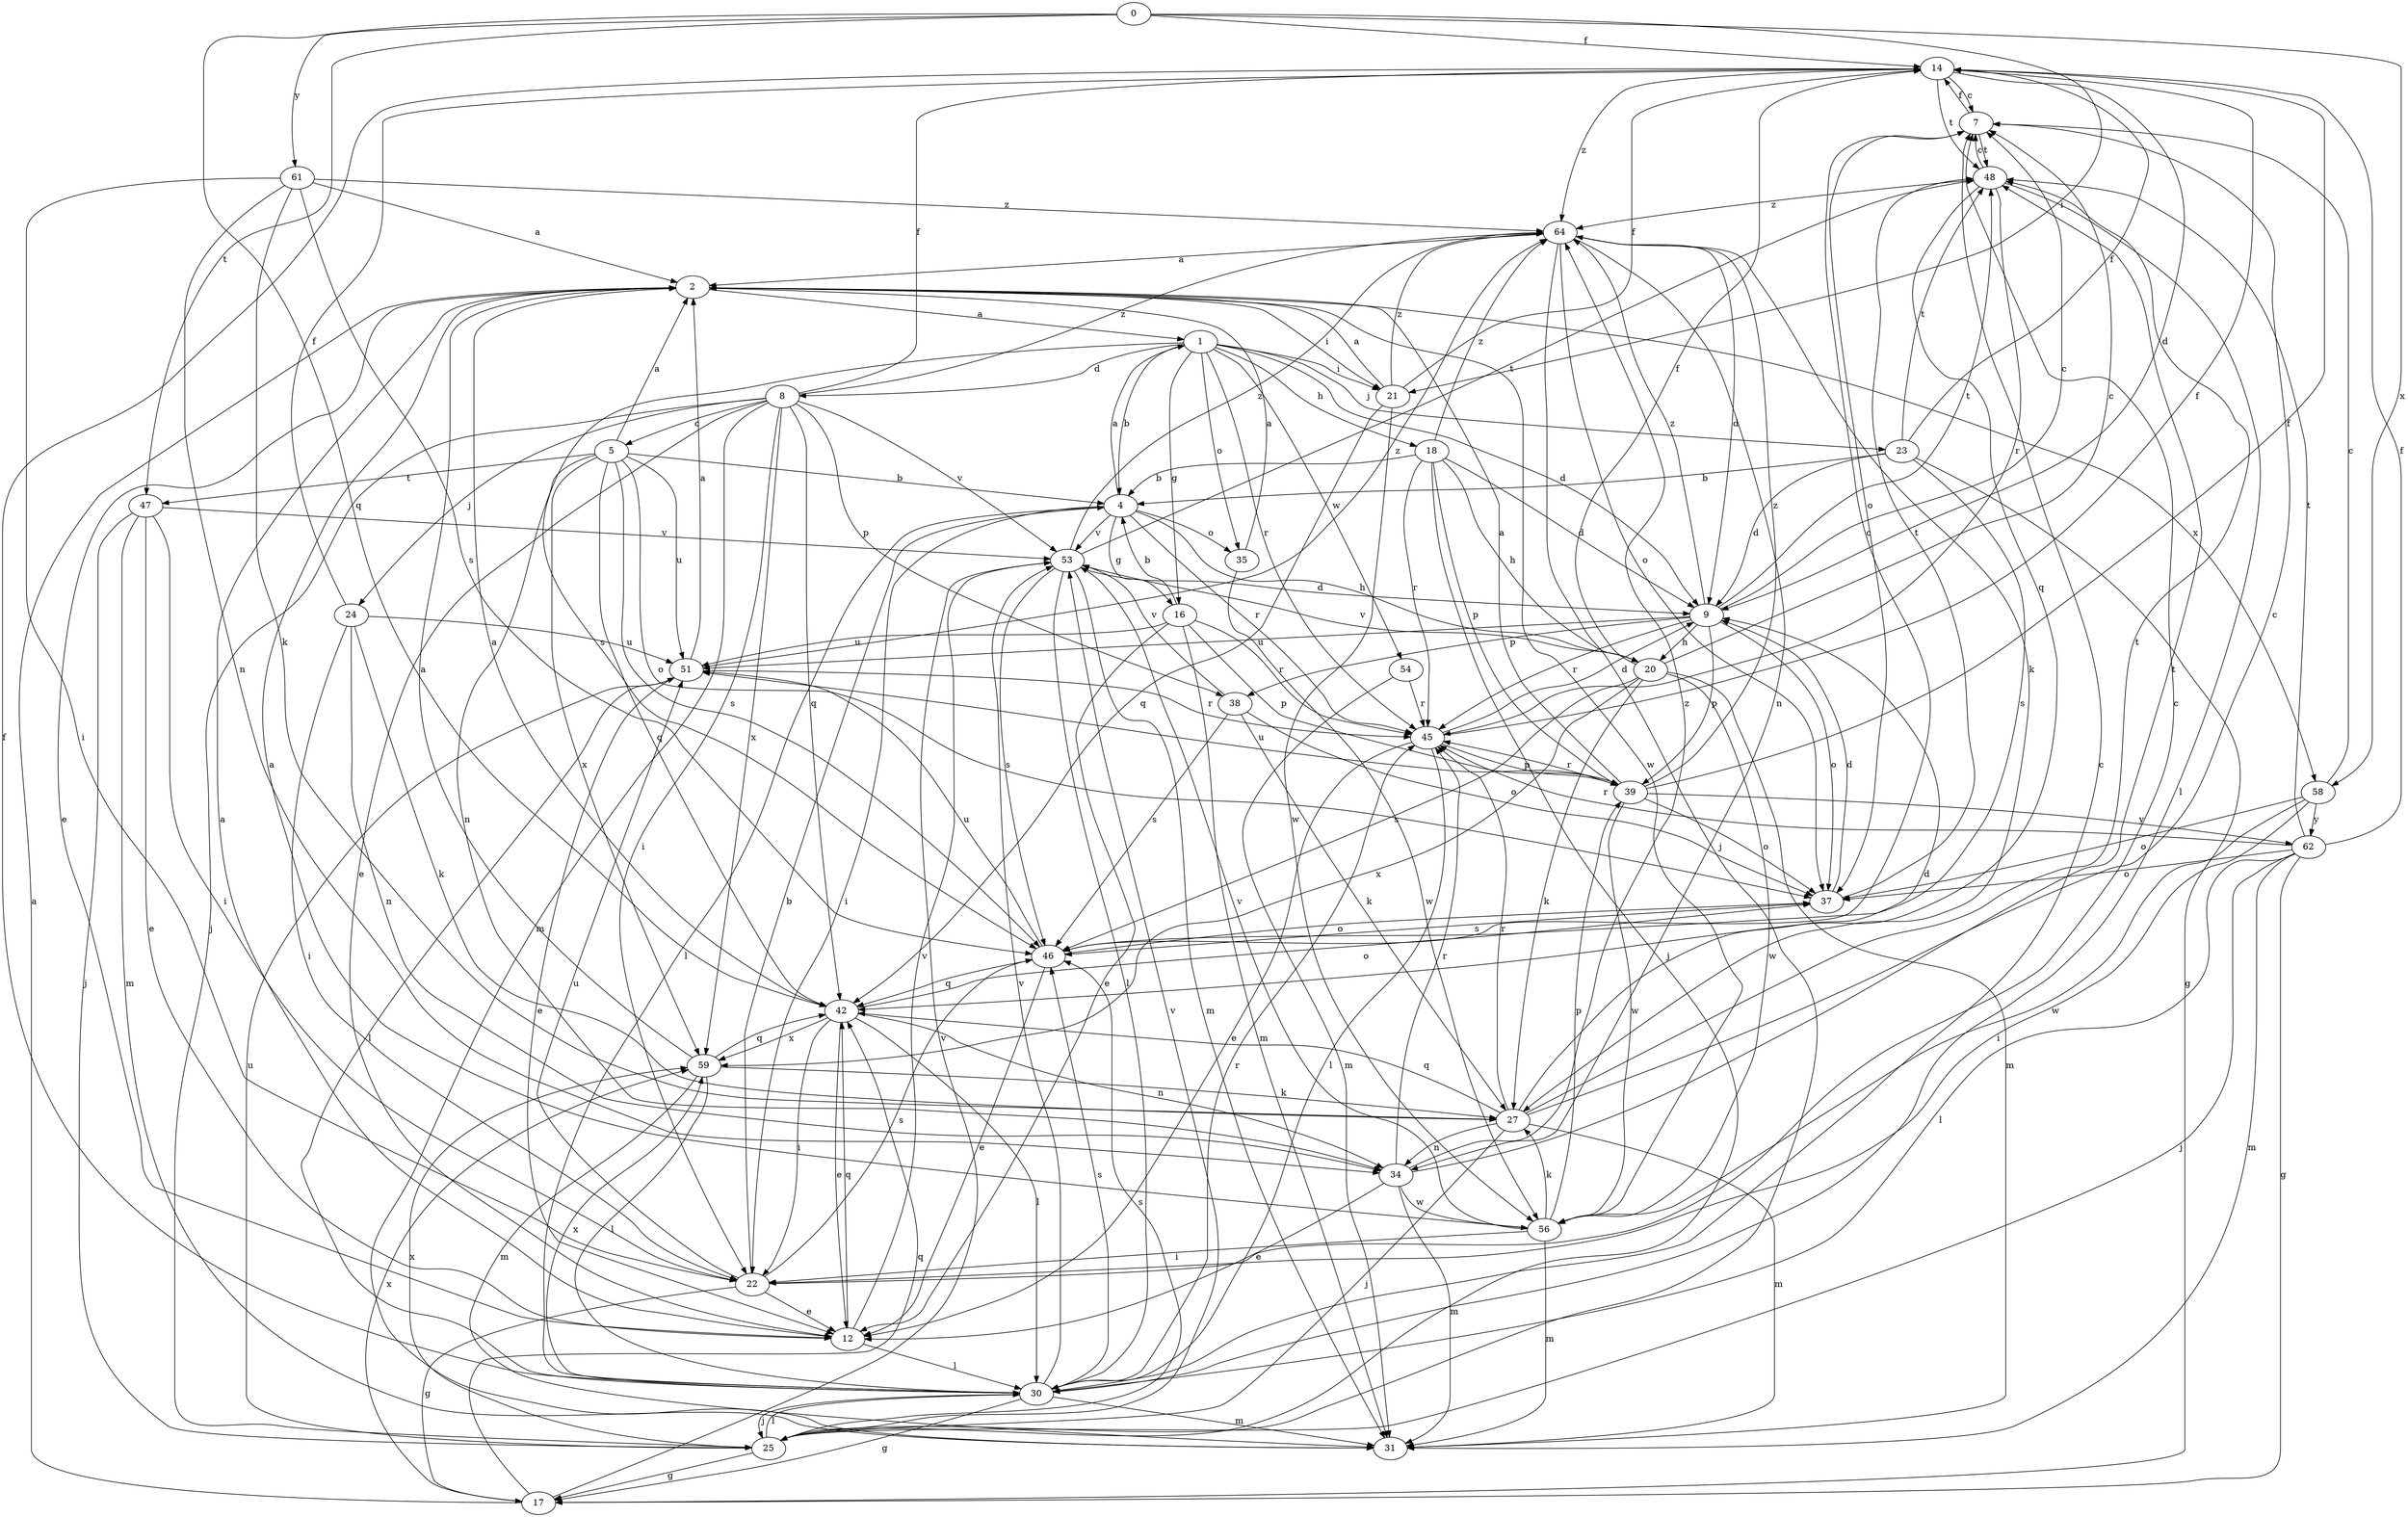 strict digraph  {
0;
1;
2;
4;
5;
7;
8;
9;
12;
14;
16;
17;
18;
20;
21;
22;
23;
24;
25;
27;
30;
31;
34;
35;
37;
38;
39;
42;
45;
46;
47;
48;
51;
53;
54;
56;
58;
59;
61;
62;
64;
0 -> 14  [label=f];
0 -> 21  [label=i];
0 -> 42  [label=q];
0 -> 47  [label=t];
0 -> 58  [label=x];
0 -> 61  [label=y];
1 -> 4  [label=b];
1 -> 8  [label=d];
1 -> 9  [label=d];
1 -> 16  [label=g];
1 -> 18  [label=h];
1 -> 21  [label=i];
1 -> 23  [label=j];
1 -> 35  [label=o];
1 -> 45  [label=r];
1 -> 46  [label=s];
1 -> 54  [label=w];
2 -> 1  [label=a];
2 -> 12  [label=e];
2 -> 21  [label=i];
2 -> 56  [label=w];
2 -> 58  [label=x];
4 -> 1  [label=a];
4 -> 16  [label=g];
4 -> 20  [label=h];
4 -> 22  [label=i];
4 -> 30  [label=l];
4 -> 35  [label=o];
4 -> 45  [label=r];
4 -> 53  [label=v];
5 -> 2  [label=a];
5 -> 4  [label=b];
5 -> 34  [label=n];
5 -> 37  [label=o];
5 -> 42  [label=q];
5 -> 46  [label=s];
5 -> 47  [label=t];
5 -> 51  [label=u];
5 -> 59  [label=x];
7 -> 14  [label=f];
7 -> 37  [label=o];
7 -> 48  [label=t];
8 -> 5  [label=c];
8 -> 12  [label=e];
8 -> 14  [label=f];
8 -> 22  [label=i];
8 -> 24  [label=j];
8 -> 25  [label=j];
8 -> 31  [label=m];
8 -> 38  [label=p];
8 -> 42  [label=q];
8 -> 53  [label=v];
8 -> 59  [label=x];
8 -> 64  [label=z];
9 -> 7  [label=c];
9 -> 20  [label=h];
9 -> 37  [label=o];
9 -> 38  [label=p];
9 -> 39  [label=p];
9 -> 45  [label=r];
9 -> 48  [label=t];
9 -> 51  [label=u];
9 -> 64  [label=z];
12 -> 2  [label=a];
12 -> 30  [label=l];
12 -> 42  [label=q];
12 -> 53  [label=v];
14 -> 7  [label=c];
14 -> 9  [label=d];
14 -> 48  [label=t];
14 -> 64  [label=z];
16 -> 4  [label=b];
16 -> 12  [label=e];
16 -> 31  [label=m];
16 -> 39  [label=p];
16 -> 45  [label=r];
16 -> 51  [label=u];
17 -> 2  [label=a];
17 -> 42  [label=q];
17 -> 53  [label=v];
17 -> 59  [label=x];
18 -> 4  [label=b];
18 -> 9  [label=d];
18 -> 20  [label=h];
18 -> 25  [label=j];
18 -> 39  [label=p];
18 -> 45  [label=r];
18 -> 64  [label=z];
20 -> 7  [label=c];
20 -> 14  [label=f];
20 -> 27  [label=k];
20 -> 31  [label=m];
20 -> 46  [label=s];
20 -> 53  [label=v];
20 -> 56  [label=w];
20 -> 59  [label=x];
21 -> 2  [label=a];
21 -> 14  [label=f];
21 -> 42  [label=q];
21 -> 56  [label=w];
21 -> 64  [label=z];
22 -> 4  [label=b];
22 -> 7  [label=c];
22 -> 12  [label=e];
22 -> 17  [label=g];
22 -> 46  [label=s];
22 -> 51  [label=u];
23 -> 4  [label=b];
23 -> 9  [label=d];
23 -> 14  [label=f];
23 -> 17  [label=g];
23 -> 46  [label=s];
23 -> 48  [label=t];
24 -> 14  [label=f];
24 -> 22  [label=i];
24 -> 27  [label=k];
24 -> 34  [label=n];
24 -> 51  [label=u];
25 -> 17  [label=g];
25 -> 30  [label=l];
25 -> 46  [label=s];
25 -> 51  [label=u];
25 -> 53  [label=v];
25 -> 59  [label=x];
27 -> 7  [label=c];
27 -> 9  [label=d];
27 -> 25  [label=j];
27 -> 31  [label=m];
27 -> 34  [label=n];
27 -> 42  [label=q];
27 -> 45  [label=r];
27 -> 48  [label=t];
30 -> 7  [label=c];
30 -> 14  [label=f];
30 -> 17  [label=g];
30 -> 25  [label=j];
30 -> 31  [label=m];
30 -> 45  [label=r];
30 -> 46  [label=s];
30 -> 53  [label=v];
30 -> 59  [label=x];
34 -> 12  [label=e];
34 -> 31  [label=m];
34 -> 45  [label=r];
34 -> 48  [label=t];
34 -> 56  [label=w];
34 -> 64  [label=z];
35 -> 2  [label=a];
35 -> 56  [label=w];
37 -> 9  [label=d];
37 -> 46  [label=s];
37 -> 48  [label=t];
38 -> 27  [label=k];
38 -> 37  [label=o];
38 -> 46  [label=s];
38 -> 53  [label=v];
39 -> 2  [label=a];
39 -> 14  [label=f];
39 -> 37  [label=o];
39 -> 45  [label=r];
39 -> 51  [label=u];
39 -> 56  [label=w];
39 -> 62  [label=y];
39 -> 64  [label=z];
42 -> 2  [label=a];
42 -> 12  [label=e];
42 -> 22  [label=i];
42 -> 30  [label=l];
42 -> 34  [label=n];
42 -> 37  [label=o];
42 -> 59  [label=x];
45 -> 9  [label=d];
45 -> 12  [label=e];
45 -> 14  [label=f];
45 -> 30  [label=l];
45 -> 39  [label=p];
46 -> 7  [label=c];
46 -> 12  [label=e];
46 -> 37  [label=o];
46 -> 42  [label=q];
46 -> 51  [label=u];
47 -> 12  [label=e];
47 -> 22  [label=i];
47 -> 25  [label=j];
47 -> 31  [label=m];
47 -> 53  [label=v];
48 -> 7  [label=c];
48 -> 30  [label=l];
48 -> 42  [label=q];
48 -> 45  [label=r];
48 -> 64  [label=z];
51 -> 2  [label=a];
51 -> 12  [label=e];
51 -> 30  [label=l];
51 -> 45  [label=r];
51 -> 64  [label=z];
53 -> 9  [label=d];
53 -> 30  [label=l];
53 -> 31  [label=m];
53 -> 46  [label=s];
53 -> 48  [label=t];
53 -> 64  [label=z];
54 -> 31  [label=m];
54 -> 45  [label=r];
56 -> 2  [label=a];
56 -> 22  [label=i];
56 -> 27  [label=k];
56 -> 31  [label=m];
56 -> 39  [label=p];
56 -> 53  [label=v];
58 -> 7  [label=c];
58 -> 22  [label=i];
58 -> 37  [label=o];
58 -> 56  [label=w];
58 -> 62  [label=y];
59 -> 2  [label=a];
59 -> 27  [label=k];
59 -> 30  [label=l];
59 -> 31  [label=m];
59 -> 42  [label=q];
61 -> 2  [label=a];
61 -> 22  [label=i];
61 -> 27  [label=k];
61 -> 34  [label=n];
61 -> 46  [label=s];
61 -> 64  [label=z];
62 -> 14  [label=f];
62 -> 17  [label=g];
62 -> 25  [label=j];
62 -> 30  [label=l];
62 -> 31  [label=m];
62 -> 37  [label=o];
62 -> 45  [label=r];
62 -> 48  [label=t];
64 -> 2  [label=a];
64 -> 9  [label=d];
64 -> 25  [label=j];
64 -> 27  [label=k];
64 -> 34  [label=n];
64 -> 37  [label=o];
}
